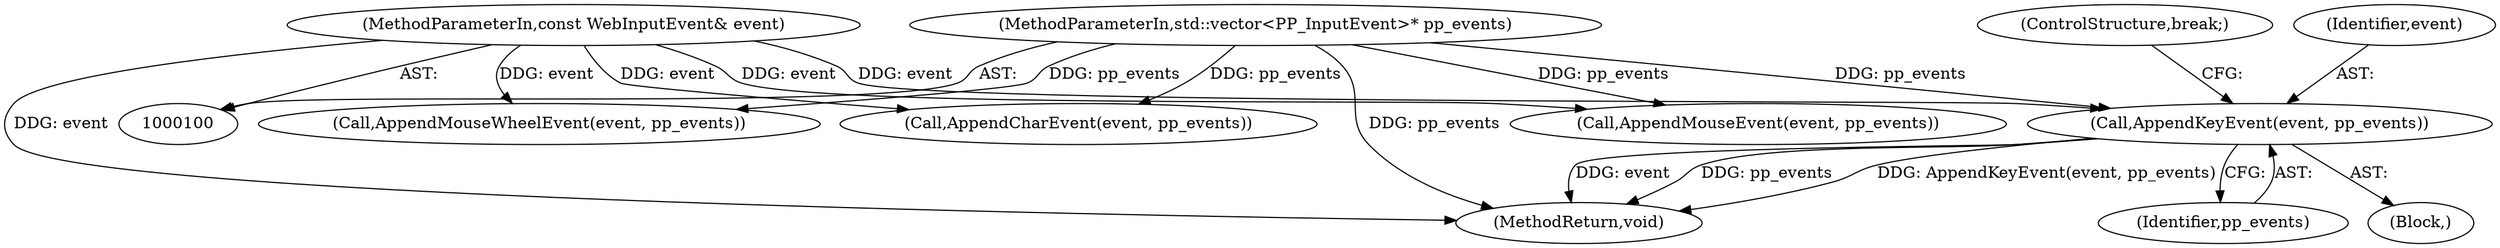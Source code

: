 digraph "0_Chrome_db5523bcb7e0419955172709c241a188ab94e8e0_1@pointer" {
"1000128" [label="(Call,AppendKeyEvent(event, pp_events))"];
"1000101" [label="(MethodParameterIn,const WebInputEvent& event)"];
"1000102" [label="(MethodParameterIn,std::vector<PP_InputEvent>* pp_events)"];
"1000130" [label="(Identifier,pp_events)"];
"1000102" [label="(MethodParameterIn,std::vector<PP_InputEvent>* pp_events)"];
"1000116" [label="(Call,AppendMouseEvent(event, pp_events))"];
"1000133" [label="(Call,AppendCharEvent(event, pp_events))"];
"1000109" [label="(Block,)"];
"1000128" [label="(Call,AppendKeyEvent(event, pp_events))"];
"1000121" [label="(Call,AppendMouseWheelEvent(event, pp_events))"];
"1000140" [label="(MethodReturn,void)"];
"1000131" [label="(ControlStructure,break;)"];
"1000101" [label="(MethodParameterIn,const WebInputEvent& event)"];
"1000129" [label="(Identifier,event)"];
"1000128" -> "1000109"  [label="AST: "];
"1000128" -> "1000130"  [label="CFG: "];
"1000129" -> "1000128"  [label="AST: "];
"1000130" -> "1000128"  [label="AST: "];
"1000131" -> "1000128"  [label="CFG: "];
"1000128" -> "1000140"  [label="DDG: pp_events"];
"1000128" -> "1000140"  [label="DDG: AppendKeyEvent(event, pp_events)"];
"1000128" -> "1000140"  [label="DDG: event"];
"1000101" -> "1000128"  [label="DDG: event"];
"1000102" -> "1000128"  [label="DDG: pp_events"];
"1000101" -> "1000100"  [label="AST: "];
"1000101" -> "1000140"  [label="DDG: event"];
"1000101" -> "1000116"  [label="DDG: event"];
"1000101" -> "1000121"  [label="DDG: event"];
"1000101" -> "1000133"  [label="DDG: event"];
"1000102" -> "1000100"  [label="AST: "];
"1000102" -> "1000140"  [label="DDG: pp_events"];
"1000102" -> "1000116"  [label="DDG: pp_events"];
"1000102" -> "1000121"  [label="DDG: pp_events"];
"1000102" -> "1000133"  [label="DDG: pp_events"];
}
